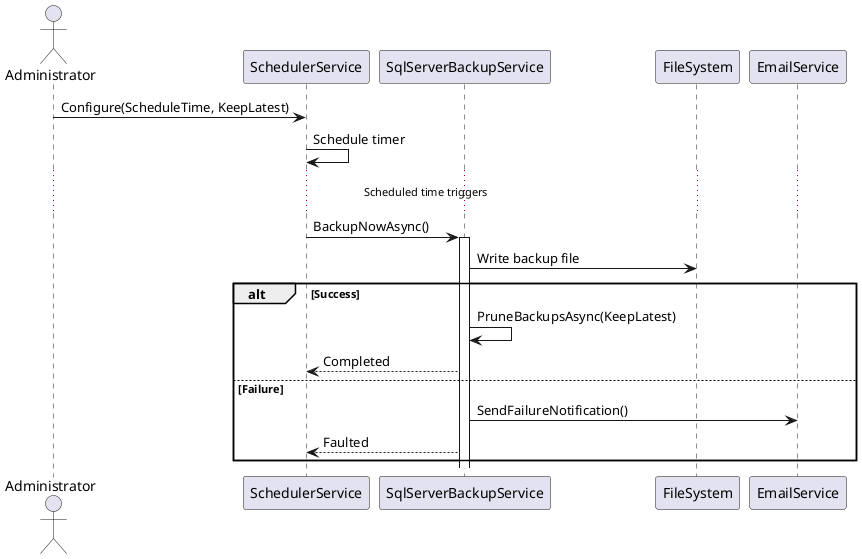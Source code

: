 ﻿@startuml
actor Administrator
participant SchedulerService
participant SqlServerBackupService
participant FileSystem
participant EmailService

Administrator -> SchedulerService : Configure(ScheduleTime, KeepLatest)
SchedulerService -> SchedulerService : Schedule timer
... Scheduled time triggers ...
SchedulerService -> SqlServerBackupService : BackupNowAsync()
activate SqlServerBackupService
SqlServerBackupService -> FileSystem : Write backup file
alt Success
  SqlServerBackupService -> SqlServerBackupService : PruneBackupsAsync(KeepLatest)
  SqlServerBackupService --> SchedulerService : Completed
else Failure
  SqlServerBackupService -> EmailService : SendFailureNotification()
  SqlServerBackupService --> SchedulerService : Faulted
end
@enduml